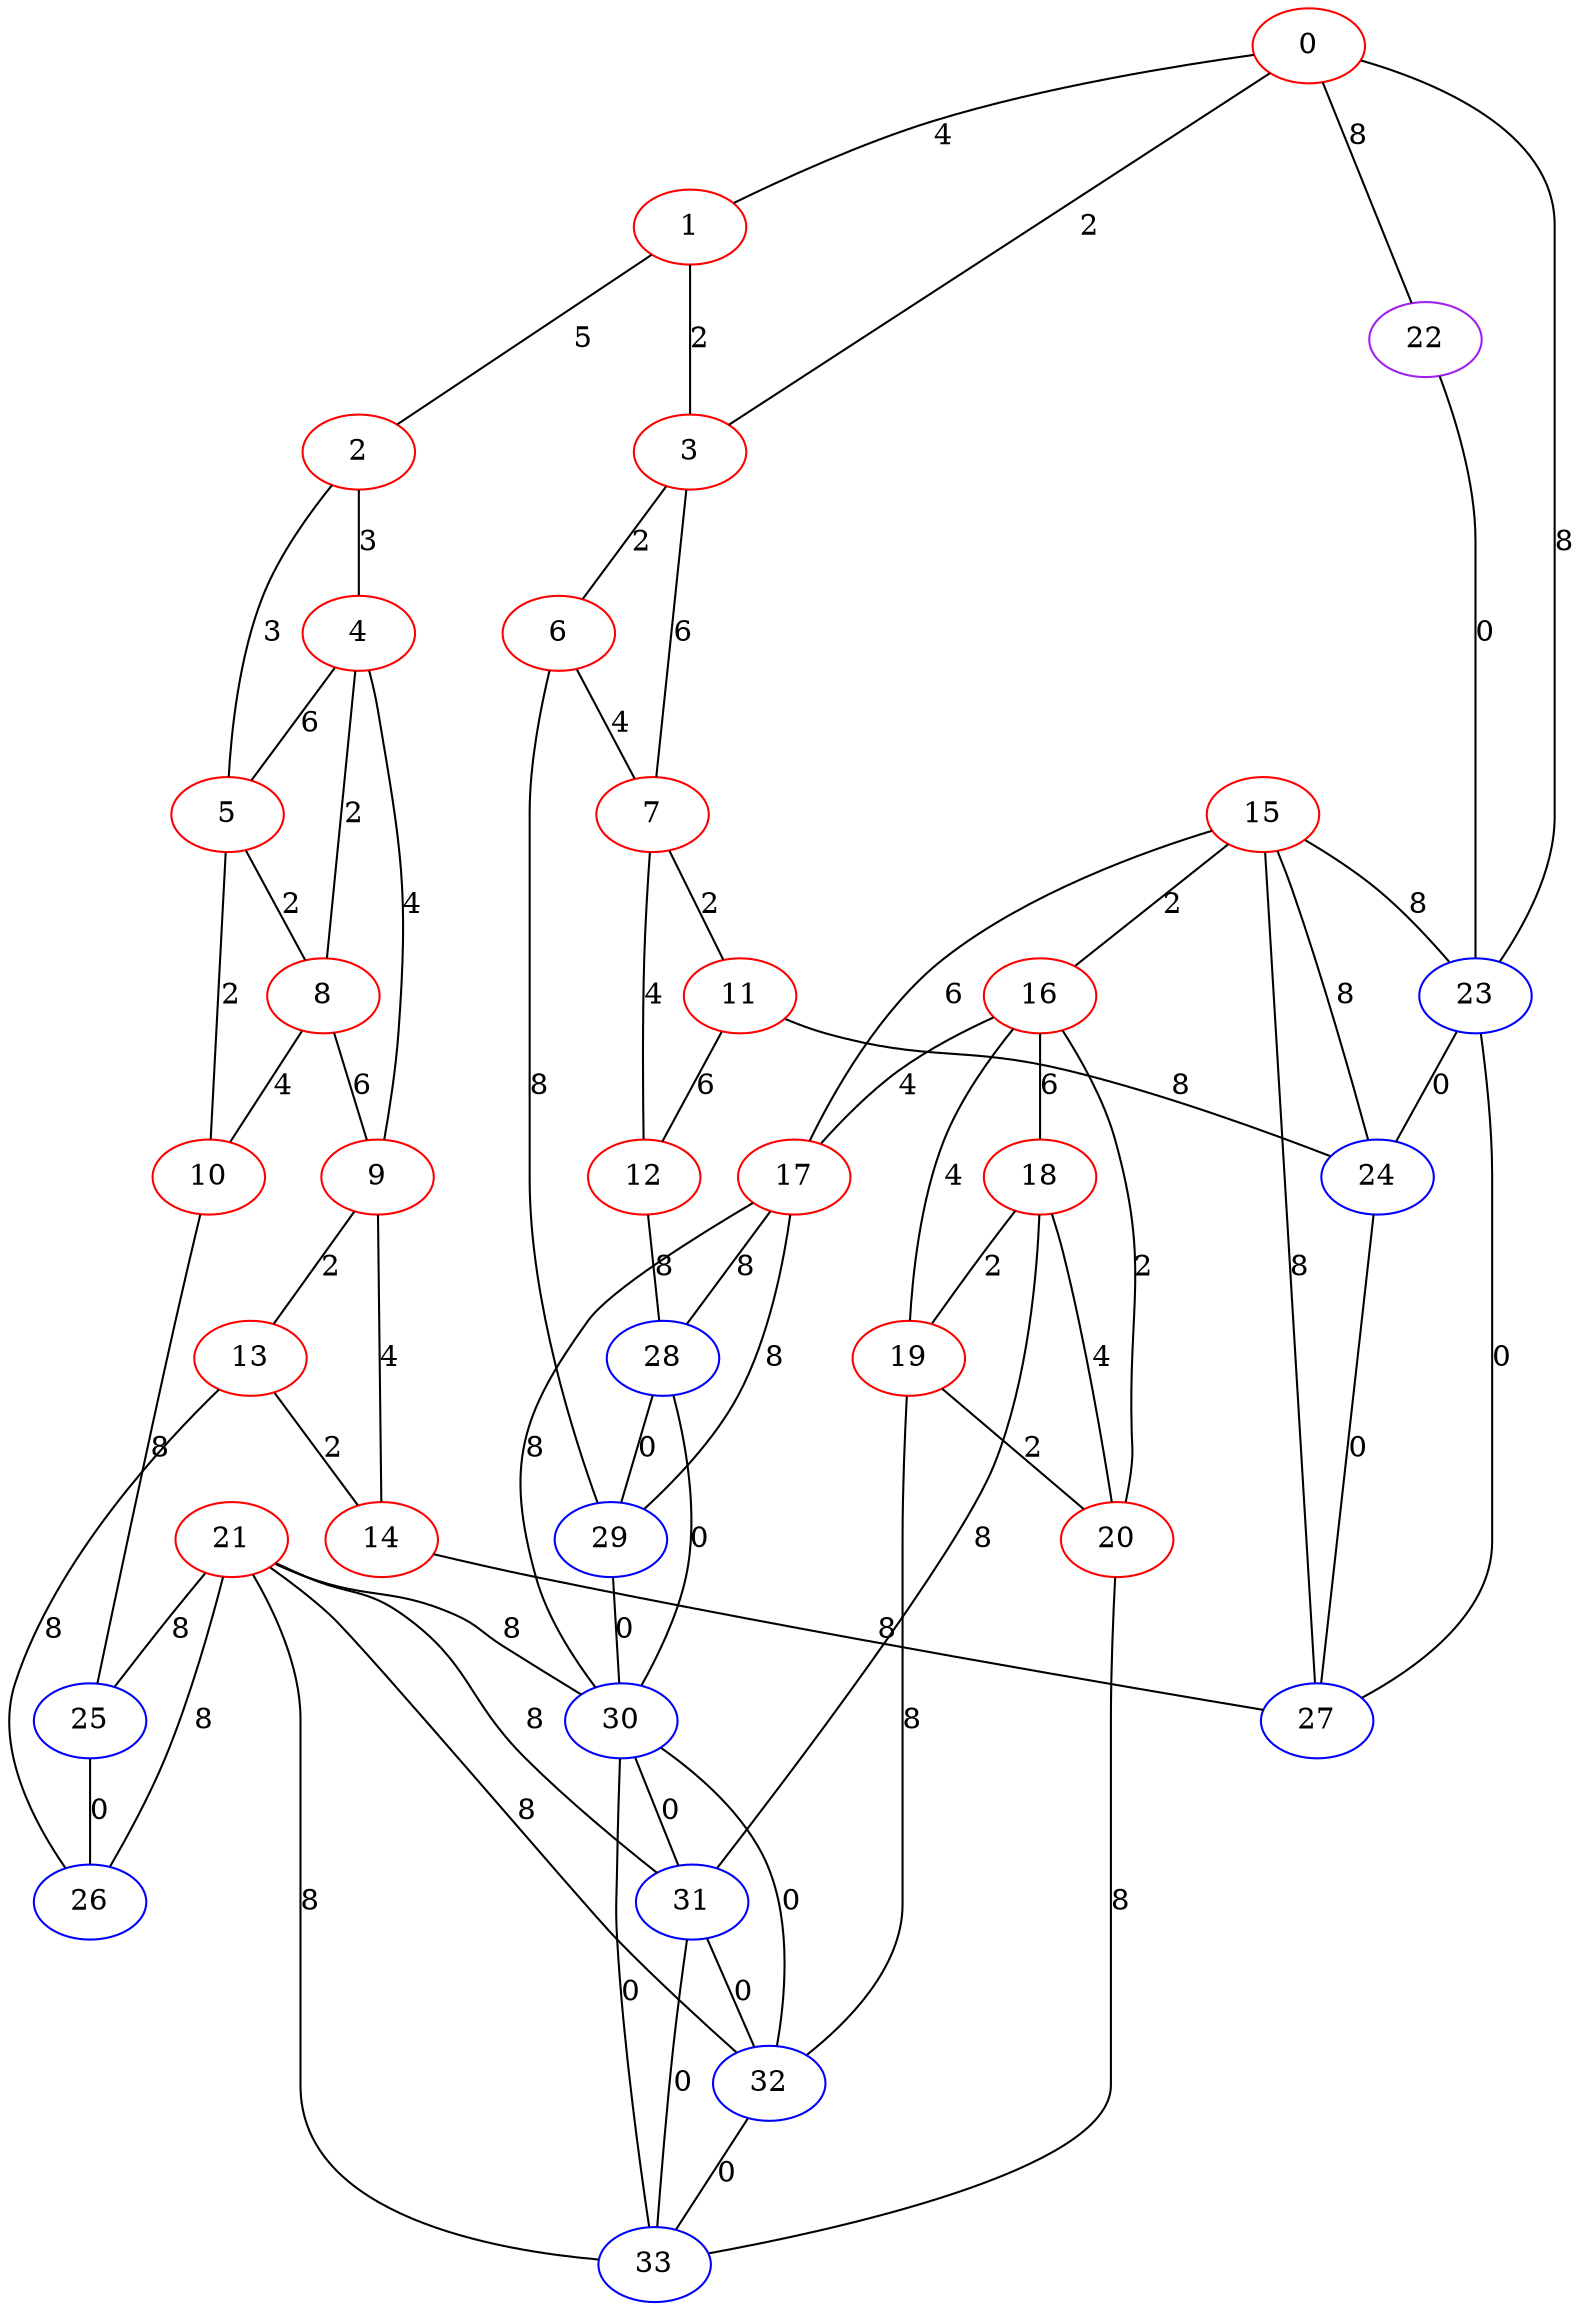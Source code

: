 graph "" {
0 [color=red, weight=1];
1 [color=red, weight=1];
2 [color=red, weight=1];
3 [color=red, weight=1];
4 [color=red, weight=1];
5 [color=red, weight=1];
6 [color=red, weight=1];
7 [color=red, weight=1];
8 [color=red, weight=1];
9 [color=red, weight=1];
10 [color=red, weight=1];
11 [color=red, weight=1];
12 [color=red, weight=1];
13 [color=red, weight=1];
14 [color=red, weight=1];
15 [color=red, weight=1];
16 [color=red, weight=1];
17 [color=red, weight=1];
18 [color=red, weight=1];
19 [color=red, weight=1];
20 [color=red, weight=1];
21 [color=red, weight=1];
22 [color=purple, weight=4];
23 [color=blue, weight=3];
24 [color=blue, weight=3];
25 [color=blue, weight=3];
26 [color=blue, weight=3];
27 [color=blue, weight=3];
28 [color=blue, weight=3];
29 [color=blue, weight=3];
30 [color=blue, weight=3];
31 [color=blue, weight=3];
32 [color=blue, weight=3];
33 [color=blue, weight=3];
0 -- 1  [key=0, label=4];
0 -- 3  [key=0, label=2];
0 -- 22  [key=0, label=8];
0 -- 23  [key=0, label=8];
1 -- 2  [key=0, label=5];
1 -- 3  [key=0, label=2];
2 -- 4  [key=0, label=3];
2 -- 5  [key=0, label=3];
3 -- 6  [key=0, label=2];
3 -- 7  [key=0, label=6];
4 -- 8  [key=0, label=2];
4 -- 9  [key=0, label=4];
4 -- 5  [key=0, label=6];
5 -- 8  [key=0, label=2];
5 -- 10  [key=0, label=2];
6 -- 29  [key=0, label=8];
6 -- 7  [key=0, label=4];
7 -- 11  [key=0, label=2];
7 -- 12  [key=0, label=4];
8 -- 9  [key=0, label=6];
8 -- 10  [key=0, label=4];
9 -- 13  [key=0, label=2];
9 -- 14  [key=0, label=4];
10 -- 25  [key=0, label=8];
11 -- 24  [key=0, label=8];
11 -- 12  [key=0, label=6];
12 -- 28  [key=0, label=8];
13 -- 26  [key=0, label=8];
13 -- 14  [key=0, label=2];
14 -- 27  [key=0, label=8];
15 -- 16  [key=0, label=2];
15 -- 17  [key=0, label=6];
15 -- 27  [key=0, label=8];
15 -- 24  [key=0, label=8];
15 -- 23  [key=0, label=8];
16 -- 17  [key=0, label=4];
16 -- 18  [key=0, label=6];
16 -- 19  [key=0, label=4];
16 -- 20  [key=0, label=2];
17 -- 28  [key=0, label=8];
17 -- 29  [key=0, label=8];
17 -- 30  [key=0, label=8];
18 -- 19  [key=0, label=2];
18 -- 20  [key=0, label=4];
18 -- 31  [key=0, label=8];
19 -- 32  [key=0, label=8];
19 -- 20  [key=0, label=2];
20 -- 33  [key=0, label=8];
21 -- 32  [key=0, label=8];
21 -- 33  [key=0, label=8];
21 -- 25  [key=0, label=8];
21 -- 26  [key=0, label=8];
21 -- 30  [key=0, label=8];
21 -- 31  [key=0, label=8];
22 -- 23  [key=0, label=0];
23 -- 24  [key=0, label=0];
23 -- 27  [key=0, label=0];
24 -- 27  [key=0, label=0];
25 -- 26  [key=0, label=0];
28 -- 29  [key=0, label=0];
28 -- 30  [key=0, label=0];
29 -- 30  [key=0, label=0];
30 -- 32  [key=0, label=0];
30 -- 33  [key=0, label=0];
30 -- 31  [key=0, label=0];
31 -- 32  [key=0, label=0];
31 -- 33  [key=0, label=0];
32 -- 33  [key=0, label=0];
}
